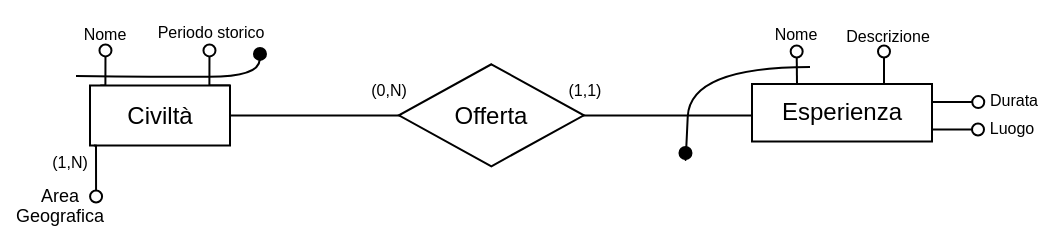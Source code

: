 <mxfile version="24.2.5" type="device">
  <diagram id="lB7ZyROyTgT5vGHNnFZN" name="Pagina-1">
    <mxGraphModel dx="512" dy="303" grid="1" gridSize="10" guides="1" tooltips="1" connect="1" arrows="1" fold="1" page="1" pageScale="1" pageWidth="827" pageHeight="1169" math="0" shadow="0">
      <root>
        <mxCell id="0" />
        <mxCell id="1" parent="0" />
        <mxCell id="yl--_30f9Sy2A1LfnA0q-1" value="&lt;font style=&quot;font-size: 8px;&quot;&gt;Periodo storico&lt;/font&gt;" style="text;html=1;align=center;verticalAlign=middle;whiteSpace=wrap;rounded=0;" parent="1" vertex="1">
          <mxGeometry x="214.11" y="90.63" width="71" height="29" as="geometry" />
        </mxCell>
        <mxCell id="yl--_30f9Sy2A1LfnA0q-2" value="&lt;font style=&quot;font-size: 8px;&quot;&gt;Nome&lt;/font&gt;" style="text;html=1;align=center;verticalAlign=middle;whiteSpace=wrap;rounded=0;" parent="1" vertex="1">
          <mxGeometry x="164.55" y="90.63" width="63" height="30" as="geometry" />
        </mxCell>
        <mxCell id="yl--_30f9Sy2A1LfnA0q-3" value="&lt;span style=&quot;font-size: 8px;&quot;&gt;(0,N)&lt;/span&gt;" style="text;html=1;align=center;verticalAlign=middle;whiteSpace=wrap;rounded=1;strokeColor=none;glass=0;" parent="1" vertex="1">
          <mxGeometry x="326.99" y="131.0" width="22.5" height="6.75" as="geometry" />
        </mxCell>
        <mxCell id="yl--_30f9Sy2A1LfnA0q-4" value="&lt;font style=&quot;font-size: 8px;&quot;&gt;(1,1)&lt;/font&gt;" style="text;html=1;align=center;verticalAlign=middle;whiteSpace=wrap;rounded=1;strokeColor=none;glass=0;" parent="1" vertex="1">
          <mxGeometry x="424.69" y="131.0" width="22.5" height="6.75" as="geometry" />
        </mxCell>
        <mxCell id="yl--_30f9Sy2A1LfnA0q-5" style="edgeStyle=orthogonalEdgeStyle;rounded=0;orthogonalLoop=1;jettySize=auto;html=1;exitX=0.25;exitY=0;exitDx=0;exitDy=0;entryX=0.5;entryY=1;entryDx=0;entryDy=0;endArrow=oval;endFill=0;" parent="1" edge="1">
          <mxGeometry relative="1" as="geometry">
            <mxPoint x="196.74" y="115.21" as="targetPoint" />
            <mxPoint x="194.12" y="132.71" as="sourcePoint" />
          </mxGeometry>
        </mxCell>
        <mxCell id="yl--_30f9Sy2A1LfnA0q-6" style="edgeStyle=orthogonalEdgeStyle;rounded=0;orthogonalLoop=1;jettySize=auto;html=1;exitX=1;exitY=0;exitDx=0;exitDy=0;entryX=0.25;entryY=1;entryDx=0;entryDy=0;endArrow=oval;endFill=0;" parent="1" source="yl--_30f9Sy2A1LfnA0q-7" edge="1">
          <mxGeometry relative="1" as="geometry">
            <mxPoint x="248.74" y="115.21" as="targetPoint" />
            <mxPoint x="261.62" y="132.71" as="sourcePoint" />
          </mxGeometry>
        </mxCell>
        <mxCell id="yl--_30f9Sy2A1LfnA0q-7" value="Civiltà" style="whiteSpace=wrap;html=1;align=center;" parent="1" vertex="1">
          <mxGeometry x="189" y="132.75" width="70" height="30" as="geometry" />
        </mxCell>
        <mxCell id="yl--_30f9Sy2A1LfnA0q-8" value="" style="curved=1;endArrow=oval;html=1;rounded=0;entryX=0.642;entryY=0.924;entryDx=0;entryDy=0;entryPerimeter=0;endFill=1;" parent="1" edge="1">
          <mxGeometry width="50" height="50" relative="1" as="geometry">
            <mxPoint x="181.99" y="127.95" as="sourcePoint" />
            <mxPoint x="273.99" y="116.95" as="targetPoint" />
            <Array as="points">
              <mxPoint x="223.44" y="128.4" />
              <mxPoint x="273.44" y="128.4" />
            </Array>
          </mxGeometry>
        </mxCell>
        <mxCell id="yl--_30f9Sy2A1LfnA0q-9" value="&lt;font style=&quot;font-size: 8px;&quot;&gt;(1,N)&lt;/font&gt;" style="text;html=1;align=center;verticalAlign=middle;whiteSpace=wrap;rounded=1;strokeColor=none;glass=0;" parent="1" vertex="1">
          <mxGeometry x="154" y="162.75" width="50" height="15" as="geometry" />
        </mxCell>
        <mxCell id="yl--_30f9Sy2A1LfnA0q-10" value="&lt;p style=&quot;line-height: 70%;&quot;&gt;&lt;font style=&quot;font-size: 9px;&quot;&gt;Area Geografica&lt;/font&gt;&lt;/p&gt;" style="text;html=1;align=center;verticalAlign=middle;whiteSpace=wrap;rounded=0;" parent="1" vertex="1">
          <mxGeometry x="144" y="176.75" width="60" height="30" as="geometry" />
        </mxCell>
        <mxCell id="yl--_30f9Sy2A1LfnA0q-11" style="edgeStyle=orthogonalEdgeStyle;rounded=0;orthogonalLoop=1;jettySize=auto;html=1;exitX=0.25;exitY=1;exitDx=0;exitDy=0;endArrow=oval;endFill=0;" parent="1" edge="1">
          <mxGeometry relative="1" as="geometry">
            <mxPoint x="190.95" y="162.75" as="sourcePoint" />
            <mxPoint x="192.04" y="188.25" as="targetPoint" />
          </mxGeometry>
        </mxCell>
        <mxCell id="yl--_30f9Sy2A1LfnA0q-12" value="" style="endArrow=none;html=1;rounded=0;entryX=1;entryY=0.5;entryDx=0;entryDy=0;exitX=0;exitY=0.5;exitDx=0;exitDy=0;" parent="1" target="yl--_30f9Sy2A1LfnA0q-7" edge="1">
          <mxGeometry width="50" height="50" relative="1" as="geometry">
            <mxPoint x="527.19" y="147.75" as="sourcePoint" />
            <mxPoint x="328.9" y="132.75" as="targetPoint" />
          </mxGeometry>
        </mxCell>
        <mxCell id="yl--_30f9Sy2A1LfnA0q-13" value="Offerta" style="shape=rhombus;perimeter=rhombusPerimeter;whiteSpace=wrap;html=1;align=center;" parent="1" vertex="1">
          <mxGeometry x="343.44" y="122.13" width="92.5" height="51" as="geometry" />
        </mxCell>
        <mxCell id="yl--_30f9Sy2A1LfnA0q-14" style="edgeStyle=orthogonalEdgeStyle;rounded=0;orthogonalLoop=1;jettySize=auto;html=1;exitX=0.25;exitY=0;exitDx=0;exitDy=0;endArrow=oval;endFill=0;" parent="1" source="yl--_30f9Sy2A1LfnA0q-16" edge="1">
          <mxGeometry relative="1" as="geometry">
            <mxPoint x="542.333" y="115.75" as="targetPoint" />
          </mxGeometry>
        </mxCell>
        <mxCell id="yl--_30f9Sy2A1LfnA0q-15" style="edgeStyle=orthogonalEdgeStyle;rounded=0;orthogonalLoop=1;jettySize=auto;html=1;exitX=0.75;exitY=0;exitDx=0;exitDy=0;endArrow=oval;endFill=0;" parent="1" source="yl--_30f9Sy2A1LfnA0q-16" edge="1">
          <mxGeometry relative="1" as="geometry">
            <mxPoint x="586" y="115.75" as="targetPoint" />
          </mxGeometry>
        </mxCell>
        <mxCell id="yl--_30f9Sy2A1LfnA0q-16" value="Esperienza" style="whiteSpace=wrap;html=1;align=center;" parent="1" vertex="1">
          <mxGeometry x="520" y="132" width="90" height="28.75" as="geometry" />
        </mxCell>
        <mxCell id="yl--_30f9Sy2A1LfnA0q-17" value="&lt;font style=&quot;font-size: 8px;&quot;&gt;Nome&lt;/font&gt;" style="text;html=1;align=center;verticalAlign=middle;whiteSpace=wrap;rounded=1;strokeColor=none;" parent="1" vertex="1">
          <mxGeometry x="521.63" y="95.77" width="40" height="20" as="geometry" />
        </mxCell>
        <mxCell id="yl--_30f9Sy2A1LfnA0q-18" value="&lt;font style=&quot;font-size: 8px;&quot;&gt;Descrizione&lt;/font&gt;" style="text;html=1;align=center;verticalAlign=middle;whiteSpace=wrap;rounded=1;strokeColor=none;" parent="1" vertex="1">
          <mxGeometry x="567.88" y="97" width="40" height="20" as="geometry" />
        </mxCell>
        <mxCell id="yl--_30f9Sy2A1LfnA0q-19" value="&lt;font style=&quot;font-size: 8px;&quot;&gt;Durata&lt;/font&gt;" style="text;html=1;align=center;verticalAlign=middle;whiteSpace=wrap;rounded=1;strokeColor=none;" parent="1" vertex="1">
          <mxGeometry x="631" y="129.25" width="40" height="20" as="geometry" />
        </mxCell>
        <mxCell id="yl--_30f9Sy2A1LfnA0q-20" value="&lt;font style=&quot;font-size: 8px;&quot;&gt;Luogo&lt;/font&gt;" style="text;html=1;align=center;verticalAlign=middle;whiteSpace=wrap;rounded=1;strokeColor=none;" parent="1" vertex="1">
          <mxGeometry x="630" y="142.75" width="40" height="20" as="geometry" />
        </mxCell>
        <mxCell id="yl--_30f9Sy2A1LfnA0q-21" style="edgeStyle=orthogonalEdgeStyle;rounded=0;orthogonalLoop=1;jettySize=auto;html=1;exitX=1;exitY=0.5;exitDx=0;exitDy=0;endArrow=oval;endFill=0;" parent="1" edge="1">
          <mxGeometry relative="1" as="geometry">
            <mxPoint x="610" y="141.05" as="sourcePoint" />
            <mxPoint x="633.12" y="141.05" as="targetPoint" />
          </mxGeometry>
        </mxCell>
        <mxCell id="yl--_30f9Sy2A1LfnA0q-22" style="edgeStyle=orthogonalEdgeStyle;rounded=0;orthogonalLoop=1;jettySize=auto;html=1;exitX=1;exitY=0.5;exitDx=0;exitDy=0;endArrow=oval;endFill=0;" parent="1" edge="1">
          <mxGeometry relative="1" as="geometry">
            <mxPoint x="610" y="154.75" as="sourcePoint" />
            <mxPoint x="633" y="154.75" as="targetPoint" />
            <Array as="points">
              <mxPoint x="626" y="154.75" />
            </Array>
          </mxGeometry>
        </mxCell>
        <mxCell id="yl--_30f9Sy2A1LfnA0q-23" value="" style="curved=1;endArrow=oval;html=1;rounded=0;endFill=1;" parent="1" edge="1">
          <mxGeometry width="50" height="50" relative="1" as="geometry">
            <mxPoint x="548.99" y="123.53" as="sourcePoint" />
            <mxPoint x="486.74" y="166.53" as="targetPoint" />
            <Array as="points">
              <mxPoint x="488.99" y="123.53" />
              <mxPoint x="486.74" y="173.13" />
            </Array>
          </mxGeometry>
        </mxCell>
      </root>
    </mxGraphModel>
  </diagram>
</mxfile>
